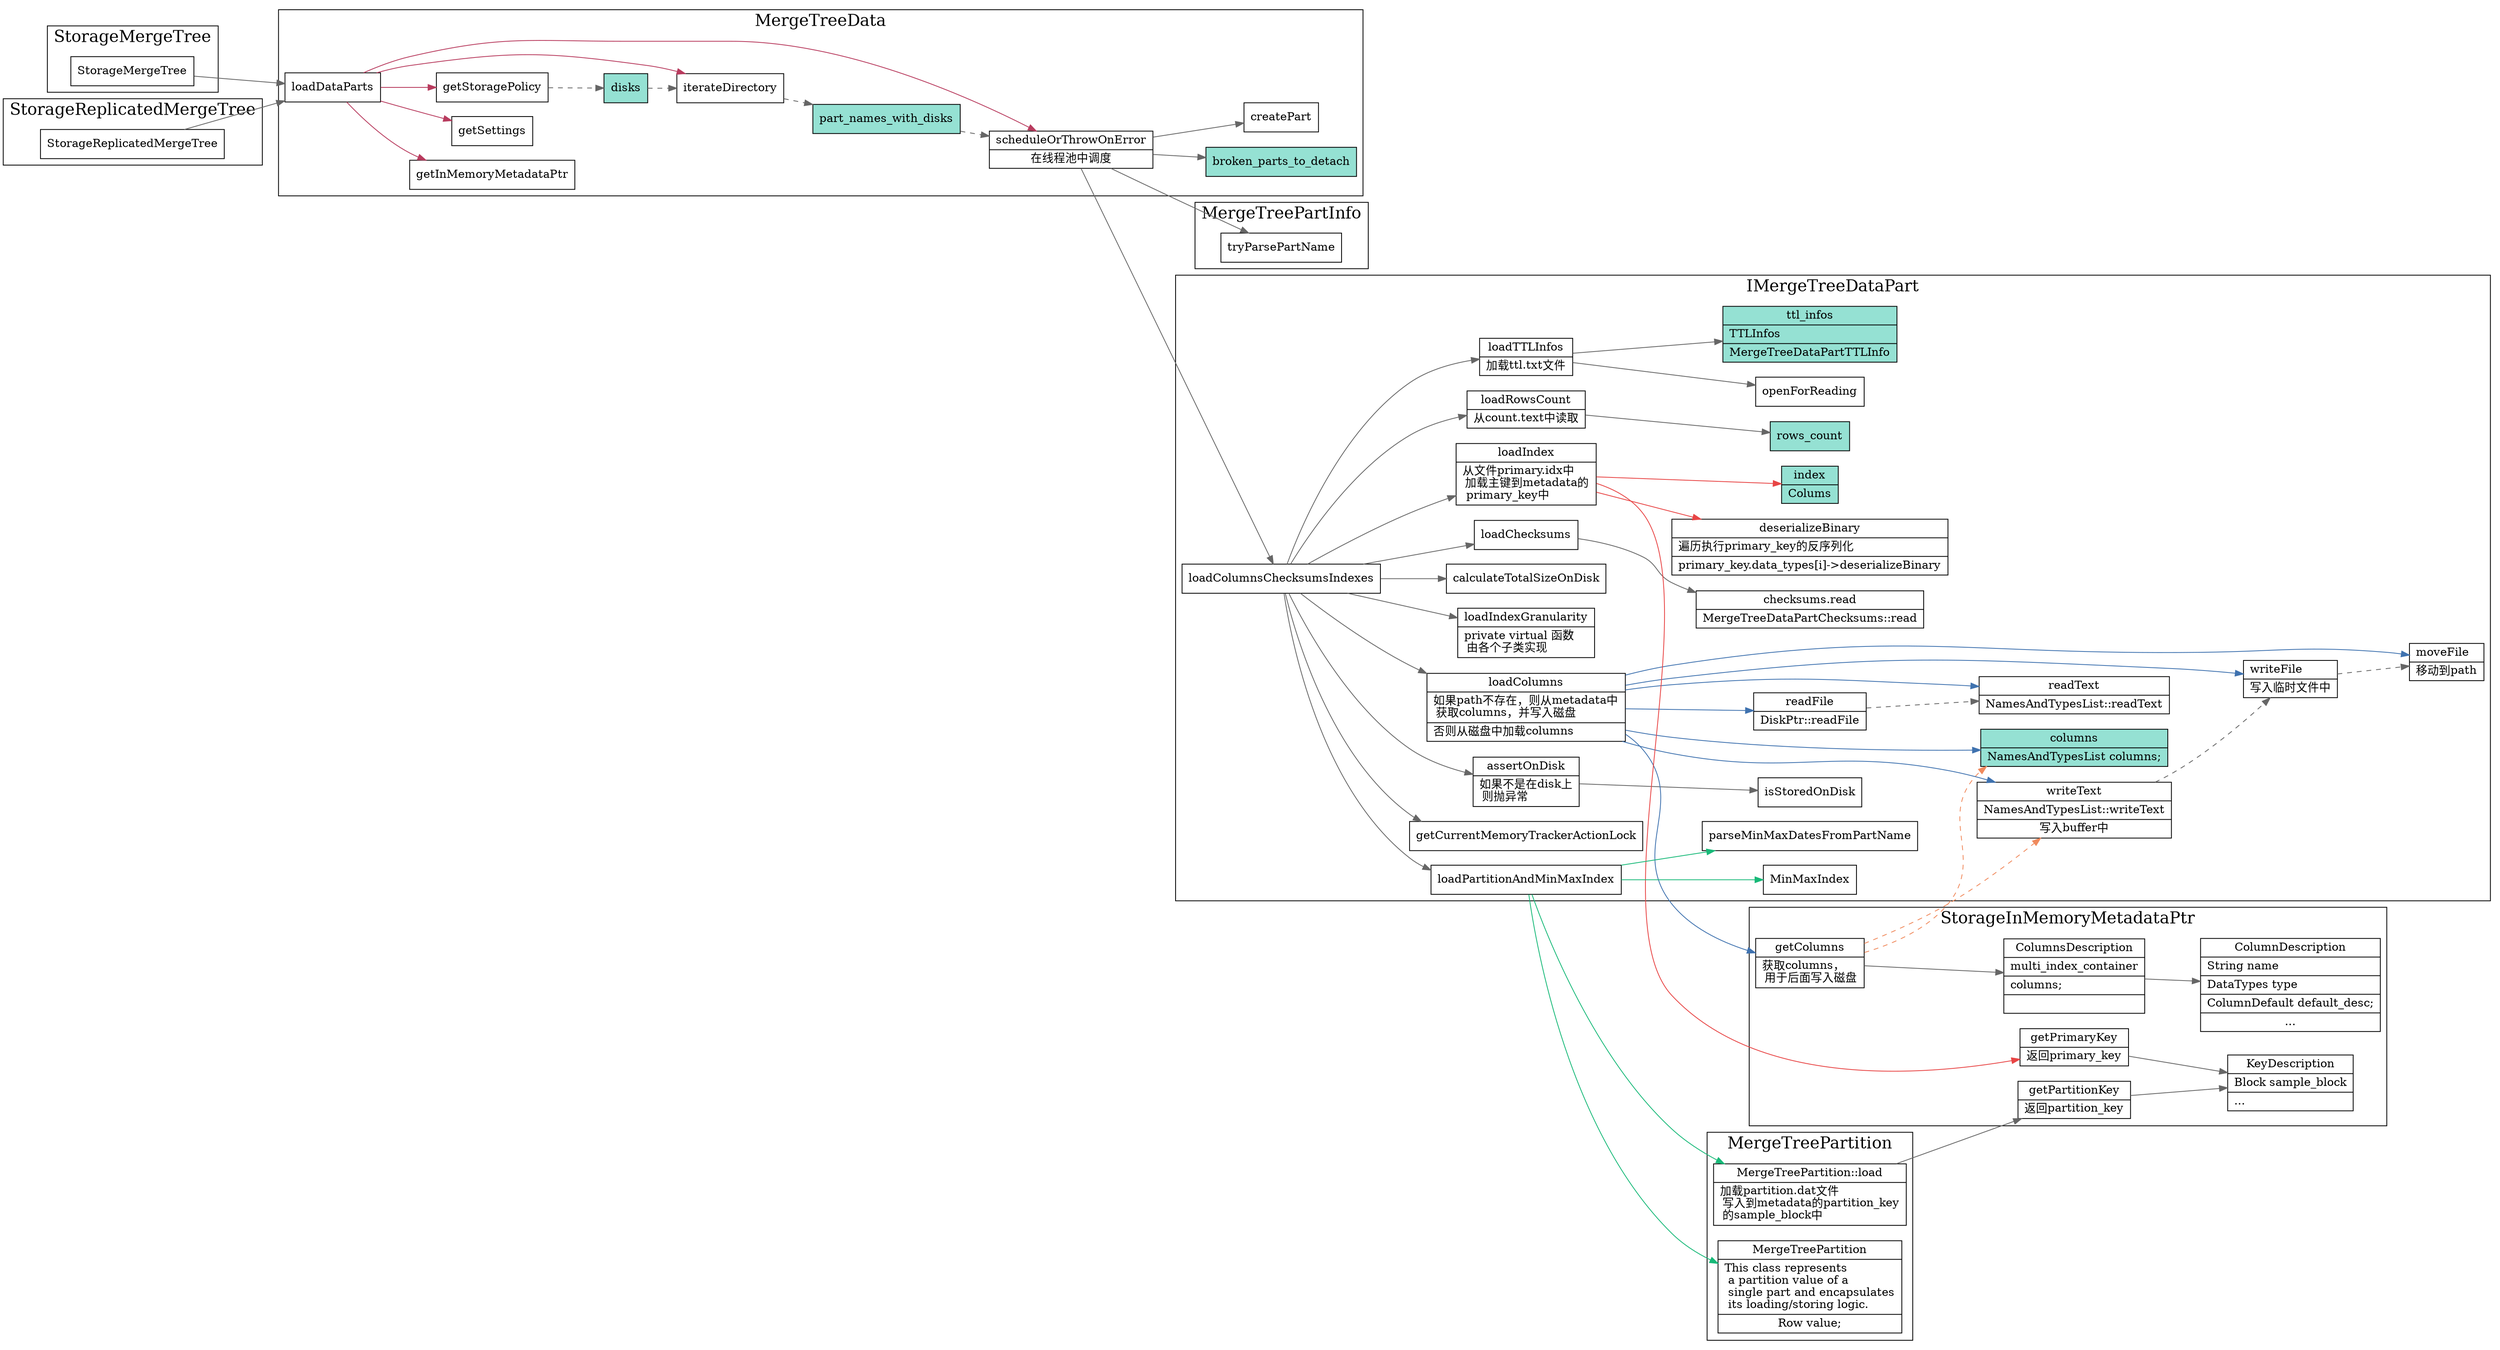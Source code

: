 digraph merge_data_tree_loadDataParts {
  node[shape=box];
  edge[color=gray40];
  newrank=true;
  rankdir=LR;
  labelloc=t

  subgraph cluster_MergeTreePartInfo {
    graph[label="MergeTreePartInfo";fontsize=20;];
    tryParsePartName;
  }

  subgraph cluster_StorageInMemoryMetadataPtr{
    graph[label="StorageInMemoryMetadataPtr";fontsize=20;];
    getPrimaryKey[
      shape="record";
      label="{{
        getPrimaryKey|
        返回primary_key\l
      }}";
    ];
    getPrimaryKey -> KeyDescription;
    getPartitionKey[
      shape="record";
      label="{{
        getPartitionKey|
        返回partition_key\l
      }}";
    ];
    getPartitionKey -> KeyDescription;
    KeyDescription[
      shape="record";
      label="{{
        KeyDescription|
        Block sample_block\l|
        ...\l
      }}";
    ];
    metadata_snapshot_getColumns[
      shape="record";
      label="{{
        getColumns|
        获取columns，\l 
        用于后面写入磁盘\l
      }}";
    ];
    metadata_snapshot_getColumns -> ColumnsDescription;
    ColumnsDescription[
      shape="record";
      label="{{
        ColumnsDescription|
        multi_index_container\l|
        columns;\l|
      }}";
    ];
    ColumnsDescription -> ColumnDescription;
    ColumnDescription[
      shape="record";
      label="{{
        ColumnDescription|
        String name\l|
        DataTypes type\l|
        ColumnDefault default_desc;\l|
        ...
      }}";
    ];
  }

  subgraph cluster_MergeTreePartition {
    graph[label="MergeTreePartition";fontsize=20;];
    partition_load[
      shape="record";
      label="{{
        MergeTreePartition::load|
        加载partition.dat文件\l
        写入到metadata的partition_key\l 
        的sample_block中\l
      }}";
    ];
    partition_load -> getPartitionKey;
    MergeTreePartition[
      shape="record";
      label="{{
        MergeTreePartition|
          This class represents \l 
          a partition value of a\l 
          single part and encapsulates\l 
          its loading/storing logic.\l|
          Row value;
      }}";
    ];
  }

  subgraph cluster_IMergeTreeDataPart {
    graph[label="IMergeTreeDataPart";fontsize=20;];
    node[shape="record"; fillcolor="#95e1d3" style=filled;];
    columns[
      shape="record";
      label="{{
        columns|
          NamesAndTypesList columns;
      }}";
    ];
    index[
      shape="record";
      label="{{
      index|
      Colums
      }}";
    ];
    ttl_infos[
      shape="record";
      label="{{
        ttl_infos|
        TTLInfos\l|
        MergeTreeDataPartTTLInfo\l
      }}";
    ];
    rows_count;
    node[shape=box;style=stroke;];

    loadColumnsChecksumsIndexes -> {
      assertOnDisk;
      getCurrentMemoryTrackerActionLock;
      loadColumns;
      loadChecksums;
      loadIndexGranularity;
      calculateTotalSizeOnDisk;
      loadIndex;
      loadRowsCount;
      loadPartitionAndMinMaxIndex;
      loadTTLInfos;
    }
    loadRowsCount[
      shape="record";
      label="{{
        loadRowsCount|
        从count.text中读取
      }}";
    ];
    loadRowsCount -> {
      rows_count;
    }
    assertOnDisk[
      shape="record";
      label="{{
        assertOnDisk|
        如果不是在disk上\l 
        则抛异常\l
      }}";
    ];
    assertOnDisk -> isStoredOnDisk;
    loadColumns[
      shape="record";
      label="{{
        loadColumns|
        如果path不存在，则从metadata中\l
        获取columns，并写入磁盘\l|
        否则从磁盘中加载columns\l
      }}";
    ];

    loadColumns -> {
      readText;
      columns;
      readFile;
      metadata_snapshot_getColumns;
      writeText;
      moveFile;
      writeFile;
    }[color="#3f72af"]

    writeText[
      shape="record";
      label="{{
      writeText|
      NamesAndTypesList::writeText\l|
      写入buffer中
      }}";
    ];
    writeFile[
      shape="record";
      label="{{
      writeFile\l|
      写入临时文件中
      }}";
    ];
    moveFile[
      shape="record";
      label="{{
      moveFile\l|
      移动到path
      }}";
    ];

    readFile[
      shape="record";
      label="{{
      readFile|
      DiskPtr::readFile
      }}";
    ];
    readText[
      shape="record";
      label="{{
      readText|
      NamesAndTypesList::readText
      }}";
    ];

    loadChecksums -> {
      checksums_read;
    }
    checksums_read[
      shape="record";
      label="{{
        checksums.read|
        MergeTreeDataPartChecksums::read
      }}";
    ];

    loadIndexGranularity[
      shape="record";
      label="{{
        loadIndexGranularity|
        private virtual 函数\l
        由各个子类实现\l
      }}";
    ];
    loadIndex[
      shape="record";
      label="{{
        loadIndex|
        从文件primary.idx中\l
        加载主键到metadata的\l 
        primary_key中\l
      }}";
    ];
    loadIndex -> {
      deserializeBinary;
      index;
      getPrimaryKey;
    }[color="#e84545"]

    deserializeBinary[
      shape="record";
      label="{{
        deserializeBinary|
          遍历执行primary_key的反序列化\l|
          primary_key.data_types[i]-\>deserializeBinary\l
      }}";
    ];
    loadTTLInfos[
      shape="record";
      label="{{
        loadTTLInfos|
        加载ttl.txt文件\l
      }}";
    ];
    loadTTLInfos -> {
      openForReading;
      ttl_infos;
    }

    loadPartitionAndMinMaxIndex -> {
      parseMinMaxDatesFromPartName
      MergeTreePartition;
      MinMaxIndex;
      partition_load;
    }[color="#17b978"];

    edge[style=dashed]
    readFile ->  readText;
    writeText -> writeFile -> moveFile;
    metadata_snapshot_getColumns -> {
      writeText;
      columns;
    }[color="#f08a5d"];
  }

  subgraph cluster_MergeTreeData {
    graph[label="MergeTreeData";fontsize=20;];
    node[shape="record"; fillcolor="#95e1d3" style=filled;];
    disks;
    part_names_with_disks;
    broken_parts_to_detach;
    node[shape=box;style=stroke;];

    loadDataParts -> {
      getInMemoryMetadataPtr;
      getSettings;
      getStoragePolicy;
      iterateDirectory;
      scheduleOrThrowOnError;
    }[color="#b83b5e"]

    scheduleOrThrowOnError[
      shape="record";
      label="{{
        scheduleOrThrowOnError|
        在线程池中调度
      }}";
    ];

    scheduleOrThrowOnError -> {
      tryParsePartName;
      createPart;
      broken_parts_to_detach;
      loadColumnsChecksumsIndexes;
    }

    edge[style=dashed];
    getStoragePolicy -> disks -> iterateDirectory -> part_names_with_disks;
    part_names_with_disks -> scheduleOrThrowOnError;
  }
  subgraph cluster_StorageMergeTree {
    graph[label="StorageMergeTree";fontsize=20;];
    StorageMergeTree -> loadDataParts;
  }

  subgraph cluster_StorageReplicatedMergeTree {
    graph[label="StorageReplicatedMergeTree";fontsize=20;];
    StorageReplicatedMergeTree -> loadDataParts;
  }
}
